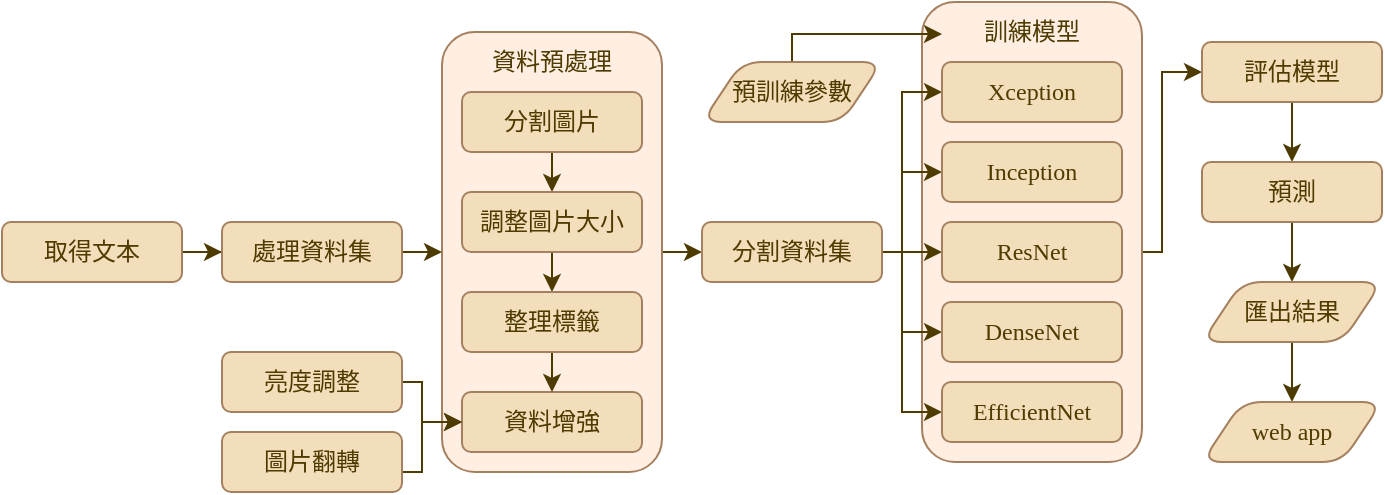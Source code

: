 <mxfile version="21.1.9" type="device">
  <diagram id="0CU--HnUqhjgd1yKcTDB" name="Page-1">
    <mxGraphModel dx="910" dy="477" grid="1" gridSize="10" guides="1" tooltips="1" connect="1" arrows="1" fold="1" page="1" pageScale="1" pageWidth="850" pageHeight="1100" math="0" shadow="0">
      <root>
        <mxCell id="0" />
        <mxCell id="1" parent="0" />
        <mxCell id="WYPl0LrIAMpZlvP1ig6a-48" style="edgeStyle=orthogonalEdgeStyle;rounded=0;orthogonalLoop=1;jettySize=auto;html=1;exitX=1;exitY=0.5;exitDx=0;exitDy=0;entryX=0;entryY=0.5;entryDx=0;entryDy=0;fontFamily=Noto Sans CJK TC Regular;fontColor=#4D3B00;strokeColor=#4D3B00;" parent="1" source="WYPl0LrIAMpZlvP1ig6a-10" target="WYPl0LrIAMpZlvP1ig6a-18" edge="1">
          <mxGeometry relative="1" as="geometry">
            <Array as="points">
              <mxPoint x="620" y="455" />
              <mxPoint x="620" y="365" />
            </Array>
          </mxGeometry>
        </mxCell>
        <mxCell id="WYPl0LrIAMpZlvP1ig6a-10" value="" style="rounded=1;whiteSpace=wrap;html=1;fillColor=#FFEEE1;strokeColor=#A5805F;fontFamily=Noto Sans CJK TC Regular;" parent="1" vertex="1">
          <mxGeometry x="500" y="330" width="110" height="230" as="geometry" />
        </mxCell>
        <mxCell id="WYPl0LrIAMpZlvP1ig6a-39" style="edgeStyle=orthogonalEdgeStyle;rounded=0;orthogonalLoop=1;jettySize=auto;html=1;exitX=1;exitY=0.5;exitDx=0;exitDy=0;entryX=0;entryY=0.5;entryDx=0;entryDy=0;fontFamily=Noto Sans CJK TC Regular;fontColor=#4D3B00;strokeColor=#4D3B00;" parent="1" source="WYPl0LrIAMpZlvP1ig6a-37" target="WYPl0LrIAMpZlvP1ig6a-8" edge="1">
          <mxGeometry relative="1" as="geometry" />
        </mxCell>
        <mxCell id="WYPl0LrIAMpZlvP1ig6a-37" value="" style="rounded=1;whiteSpace=wrap;html=1;fillColor=#FFEEE1;strokeColor=#A5805F;fontFamily=Noto Sans CJK TC Regular;" parent="1" vertex="1">
          <mxGeometry x="260" y="345" width="110" height="220" as="geometry" />
        </mxCell>
        <mxCell id="WYPl0LrIAMpZlvP1ig6a-27" style="edgeStyle=orthogonalEdgeStyle;rounded=0;orthogonalLoop=1;jettySize=auto;html=1;exitX=1;exitY=0.5;exitDx=0;exitDy=0;fontFamily=Noto Sans CJK TC Regular;fontColor=#4D3B00;strokeColor=#4D3B00;" parent="1" source="WYPl0LrIAMpZlvP1ig6a-1" target="WYPl0LrIAMpZlvP1ig6a-9" edge="1">
          <mxGeometry relative="1" as="geometry" />
        </mxCell>
        <mxCell id="WYPl0LrIAMpZlvP1ig6a-1" value="&lt;font color=&quot;#4d3b00&quot;&gt;取得文本&lt;/font&gt;" style="rounded=1;whiteSpace=wrap;html=1;fillColor=#F2DEBA;strokeColor=#A5805F;fontFamily=Noto Sans CJK TC Regular;" parent="1" vertex="1">
          <mxGeometry x="40" y="440" width="90" height="30" as="geometry" />
        </mxCell>
        <mxCell id="WYPl0LrIAMpZlvP1ig6a-32" style="edgeStyle=orthogonalEdgeStyle;rounded=0;orthogonalLoop=1;jettySize=auto;html=1;exitX=0.5;exitY=1;exitDx=0;exitDy=0;entryX=0.5;entryY=0;entryDx=0;entryDy=0;fontFamily=Noto Sans CJK TC Regular;fontColor=#4D3B00;strokeColor=#4D3B00;" parent="1" source="WYPl0LrIAMpZlvP1ig6a-2" target="WYPl0LrIAMpZlvP1ig6a-3" edge="1">
          <mxGeometry relative="1" as="geometry" />
        </mxCell>
        <mxCell id="WYPl0LrIAMpZlvP1ig6a-2" value="&lt;font color=&quot;#4d3b00&quot; data-font-src=&quot;https://fonts.googleapis.com/css?family=Noto+Serif+TC&quot;&gt;分割&lt;/font&gt;&lt;span style=&quot;color: rgb(77, 59, 0);&quot;&gt;圖片&lt;/span&gt;" style="rounded=1;whiteSpace=wrap;html=1;fillColor=#F2DEBA;strokeColor=#A5805F;fontFamily=Noto Sans CJK TC Regular;" parent="1" vertex="1">
          <mxGeometry x="270" y="375" width="90" height="30" as="geometry" />
        </mxCell>
        <mxCell id="WYPl0LrIAMpZlvP1ig6a-33" style="edgeStyle=orthogonalEdgeStyle;rounded=0;orthogonalLoop=1;jettySize=auto;html=1;exitX=0.5;exitY=1;exitDx=0;exitDy=0;entryX=0.5;entryY=0;entryDx=0;entryDy=0;fontFamily=Noto Sans CJK TC Regular;fontColor=#4D3B00;strokeColor=#4D3B00;" parent="1" source="WYPl0LrIAMpZlvP1ig6a-3" target="WYPl0LrIAMpZlvP1ig6a-5" edge="1">
          <mxGeometry relative="1" as="geometry" />
        </mxCell>
        <mxCell id="WYPl0LrIAMpZlvP1ig6a-3" value="&lt;font color=&quot;#4d3b00&quot;&gt;調整圖片大小&lt;/font&gt;" style="rounded=1;whiteSpace=wrap;html=1;fillColor=#F2DEBA;strokeColor=#A5805F;fontFamily=Noto Sans CJK TC Regular;" parent="1" vertex="1">
          <mxGeometry x="270" y="425" width="90" height="30" as="geometry" />
        </mxCell>
        <mxCell id="WYPl0LrIAMpZlvP1ig6a-4" value="&lt;font color=&quot;#4d3b00&quot;&gt;資料增強&lt;/font&gt;" style="rounded=1;whiteSpace=wrap;html=1;fillColor=#F2DEBA;strokeColor=#A5805F;fontFamily=Noto Sans CJK TC Regular;" parent="1" vertex="1">
          <mxGeometry x="270" y="525" width="90" height="30" as="geometry" />
        </mxCell>
        <mxCell id="WYPl0LrIAMpZlvP1ig6a-34" style="edgeStyle=orthogonalEdgeStyle;rounded=0;orthogonalLoop=1;jettySize=auto;html=1;exitX=0.5;exitY=1;exitDx=0;exitDy=0;entryX=0.5;entryY=0;entryDx=0;entryDy=0;fontFamily=Noto Sans CJK TC Regular;fontColor=#4D3B00;strokeColor=#4D3B00;" parent="1" source="WYPl0LrIAMpZlvP1ig6a-5" target="WYPl0LrIAMpZlvP1ig6a-4" edge="1">
          <mxGeometry relative="1" as="geometry" />
        </mxCell>
        <mxCell id="WYPl0LrIAMpZlvP1ig6a-5" value="&lt;font color=&quot;#4d3b00&quot;&gt;整理標籤&lt;/font&gt;" style="rounded=1;whiteSpace=wrap;html=1;fillColor=#F2DEBA;strokeColor=#A5805F;fontFamily=Noto Sans CJK TC Regular;" parent="1" vertex="1">
          <mxGeometry x="270" y="475" width="90" height="30" as="geometry" />
        </mxCell>
        <mxCell id="WYPl0LrIAMpZlvP1ig6a-36" style="edgeStyle=orthogonalEdgeStyle;rounded=0;orthogonalLoop=1;jettySize=auto;html=1;exitX=1;exitY=0.5;exitDx=0;exitDy=0;entryX=0;entryY=0.5;entryDx=0;entryDy=0;fontFamily=Noto Sans CJK TC Regular;fontColor=#4D3B00;strokeColor=#4D3B00;" parent="1" source="WYPl0LrIAMpZlvP1ig6a-6" target="WYPl0LrIAMpZlvP1ig6a-4" edge="1">
          <mxGeometry relative="1" as="geometry">
            <Array as="points">
              <mxPoint x="250" y="565" />
              <mxPoint x="250" y="540" />
            </Array>
          </mxGeometry>
        </mxCell>
        <mxCell id="WYPl0LrIAMpZlvP1ig6a-6" value="&lt;font color=&quot;#4d3b00&quot;&gt;圖片翻轉&lt;/font&gt;" style="rounded=1;whiteSpace=wrap;html=1;fillColor=#F2DEBA;strokeColor=#A5805F;fontFamily=Noto Sans CJK TC Regular;" parent="1" vertex="1">
          <mxGeometry x="150" y="545" width="90" height="30" as="geometry" />
        </mxCell>
        <mxCell id="WYPl0LrIAMpZlvP1ig6a-35" style="edgeStyle=orthogonalEdgeStyle;rounded=0;orthogonalLoop=1;jettySize=auto;html=1;exitX=1;exitY=0.5;exitDx=0;exitDy=0;entryX=0;entryY=0.5;entryDx=0;entryDy=0;fontFamily=Noto Sans CJK TC Regular;fontColor=#4D3B00;strokeColor=#4D3B00;" parent="1" source="WYPl0LrIAMpZlvP1ig6a-7" target="WYPl0LrIAMpZlvP1ig6a-4" edge="1">
          <mxGeometry relative="1" as="geometry">
            <Array as="points">
              <mxPoint x="250" y="520" />
              <mxPoint x="250" y="540" />
            </Array>
          </mxGeometry>
        </mxCell>
        <mxCell id="WYPl0LrIAMpZlvP1ig6a-7" value="&lt;font color=&quot;#4d3b00&quot;&gt;亮度調整&lt;/font&gt;" style="rounded=1;whiteSpace=wrap;html=1;fillColor=#F2DEBA;strokeColor=#A5805F;fontFamily=Noto Sans CJK TC Regular;" parent="1" vertex="1">
          <mxGeometry x="150" y="505" width="90" height="30" as="geometry" />
        </mxCell>
        <mxCell id="WYPl0LrIAMpZlvP1ig6a-41" style="edgeStyle=orthogonalEdgeStyle;rounded=0;orthogonalLoop=1;jettySize=auto;html=1;exitX=1;exitY=0.5;exitDx=0;exitDy=0;entryX=0;entryY=0.5;entryDx=0;entryDy=0;fontFamily=Noto Sans CJK TC Regular;fontColor=#4D3B00;strokeColor=#4D3B00;" parent="1" source="WYPl0LrIAMpZlvP1ig6a-8" target="WYPl0LrIAMpZlvP1ig6a-12" edge="1">
          <mxGeometry relative="1" as="geometry">
            <Array as="points">
              <mxPoint x="490" y="455" />
              <mxPoint x="490" y="375" />
            </Array>
          </mxGeometry>
        </mxCell>
        <mxCell id="WYPl0LrIAMpZlvP1ig6a-42" style="edgeStyle=orthogonalEdgeStyle;rounded=0;orthogonalLoop=1;jettySize=auto;html=1;exitX=1;exitY=0.5;exitDx=0;exitDy=0;entryX=0;entryY=0.5;entryDx=0;entryDy=0;fontFamily=Noto Sans CJK TC Regular;fontColor=#4D3B00;strokeColor=#4D3B00;" parent="1" source="WYPl0LrIAMpZlvP1ig6a-8" target="WYPl0LrIAMpZlvP1ig6a-13" edge="1">
          <mxGeometry relative="1" as="geometry">
            <Array as="points">
              <mxPoint x="490" y="455" />
              <mxPoint x="490" y="415" />
            </Array>
          </mxGeometry>
        </mxCell>
        <mxCell id="WYPl0LrIAMpZlvP1ig6a-44" style="edgeStyle=orthogonalEdgeStyle;rounded=0;orthogonalLoop=1;jettySize=auto;html=1;exitX=1;exitY=0.5;exitDx=0;exitDy=0;fontFamily=Noto Sans CJK TC Regular;fontColor=#4D3B00;strokeColor=#4D3B00;" parent="1" source="WYPl0LrIAMpZlvP1ig6a-8" target="WYPl0LrIAMpZlvP1ig6a-14" edge="1">
          <mxGeometry relative="1" as="geometry">
            <Array as="points">
              <mxPoint x="500" y="455" />
              <mxPoint x="500" y="455" />
            </Array>
          </mxGeometry>
        </mxCell>
        <mxCell id="WYPl0LrIAMpZlvP1ig6a-45" style="edgeStyle=orthogonalEdgeStyle;rounded=0;orthogonalLoop=1;jettySize=auto;html=1;exitX=1;exitY=0.5;exitDx=0;exitDy=0;fontFamily=Noto Sans CJK TC Regular;fontColor=#4D3B00;strokeColor=#4D3B00;entryX=0;entryY=0.5;entryDx=0;entryDy=0;" parent="1" source="WYPl0LrIAMpZlvP1ig6a-8" target="WYPl0LrIAMpZlvP1ig6a-15" edge="1">
          <mxGeometry relative="1" as="geometry">
            <Array as="points">
              <mxPoint x="490" y="455" />
              <mxPoint x="490" y="495" />
            </Array>
          </mxGeometry>
        </mxCell>
        <mxCell id="WYPl0LrIAMpZlvP1ig6a-46" style="edgeStyle=orthogonalEdgeStyle;rounded=0;orthogonalLoop=1;jettySize=auto;html=1;exitX=1;exitY=0.5;exitDx=0;exitDy=0;entryX=0;entryY=0.5;entryDx=0;entryDy=0;fontFamily=Noto Sans CJK TC Regular;fontColor=#4D3B00;strokeColor=#4D3B00;" parent="1" source="WYPl0LrIAMpZlvP1ig6a-8" target="WYPl0LrIAMpZlvP1ig6a-16" edge="1">
          <mxGeometry relative="1" as="geometry">
            <Array as="points">
              <mxPoint x="490" y="455" />
              <mxPoint x="490" y="535" />
            </Array>
          </mxGeometry>
        </mxCell>
        <mxCell id="WYPl0LrIAMpZlvP1ig6a-8" value="&lt;font color=&quot;#4d3b00&quot; data-font-src=&quot;https://fonts.googleapis.com/css?family=Noto+Serif+TC&quot;&gt;分割資料集&lt;/font&gt;" style="rounded=1;whiteSpace=wrap;html=1;fillColor=#F2DEBA;strokeColor=#A5805F;fontFamily=Noto Sans CJK TC Regular;" parent="1" vertex="1">
          <mxGeometry x="390" y="440" width="90" height="30" as="geometry" />
        </mxCell>
        <mxCell id="WYPl0LrIAMpZlvP1ig6a-28" style="edgeStyle=orthogonalEdgeStyle;rounded=0;orthogonalLoop=1;jettySize=auto;html=1;entryX=0;entryY=0.5;entryDx=0;entryDy=0;fontFamily=Noto Sans CJK TC Regular;fontColor=#4D3B00;strokeColor=#4D3B00;" parent="1" source="WYPl0LrIAMpZlvP1ig6a-9" target="WYPl0LrIAMpZlvP1ig6a-37" edge="1">
          <mxGeometry relative="1" as="geometry">
            <Array as="points">
              <mxPoint x="250" y="455" />
              <mxPoint x="250" y="455" />
            </Array>
          </mxGeometry>
        </mxCell>
        <mxCell id="WYPl0LrIAMpZlvP1ig6a-9" value="&lt;font color=&quot;#4d3b00&quot; data-font-src=&quot;https://fonts.googleapis.com/css?family=Noto+Serif+TC&quot;&gt;處理資料集&lt;/font&gt;" style="rounded=1;whiteSpace=wrap;html=1;fillColor=#F2DEBA;strokeColor=#A5805F;fontFamily=Noto Sans CJK TC Regular;" parent="1" vertex="1">
          <mxGeometry x="150" y="440" width="90" height="30" as="geometry" />
        </mxCell>
        <mxCell id="WYPl0LrIAMpZlvP1ig6a-52" style="edgeStyle=orthogonalEdgeStyle;rounded=0;orthogonalLoop=1;jettySize=auto;html=1;fontFamily=Noto Sans CJK TC Regular;fontColor=#4D3B00;strokeColor=#4D3B00;" parent="1" source="EnQqCWFFgUVAQ5eB_DmI-4" target="WYPl0LrIAMpZlvP1ig6a-24" edge="1">
          <mxGeometry relative="1" as="geometry">
            <Array as="points">
              <mxPoint x="435" y="346" />
            </Array>
            <mxPoint x="435" y="360" as="sourcePoint" />
          </mxGeometry>
        </mxCell>
        <mxCell id="WYPl0LrIAMpZlvP1ig6a-12" value="&lt;font color=&quot;#4d3b00&quot; data-font-src=&quot;https://fonts.googleapis.com/css?family=Noto+Serif+TC&quot;&gt;Xception&lt;/font&gt;" style="rounded=1;whiteSpace=wrap;html=1;fillColor=#F2DEBA;strokeColor=#A5805F;fontFamily=Noto Sans CJK TC Regular;" parent="1" vertex="1">
          <mxGeometry x="510" y="360" width="90" height="30" as="geometry" />
        </mxCell>
        <mxCell id="WYPl0LrIAMpZlvP1ig6a-13" value="&lt;font color=&quot;#4d3b00&quot; data-font-src=&quot;https://fonts.googleapis.com/css?family=Noto+Serif+TC&quot;&gt;Inception&lt;/font&gt;" style="rounded=1;whiteSpace=wrap;html=1;fillColor=#F2DEBA;strokeColor=#A5805F;fontFamily=Noto Sans CJK TC Regular;" parent="1" vertex="1">
          <mxGeometry x="510" y="400" width="90" height="30" as="geometry" />
        </mxCell>
        <mxCell id="WYPl0LrIAMpZlvP1ig6a-14" value="&lt;font color=&quot;#4d3b00&quot; data-font-src=&quot;https://fonts.googleapis.com/css?family=Noto+Serif+TC&quot;&gt;ResNet&lt;/font&gt;" style="rounded=1;whiteSpace=wrap;html=1;fillColor=#F2DEBA;strokeColor=#A5805F;fontFamily=Noto Sans CJK TC Regular;" parent="1" vertex="1">
          <mxGeometry x="510" y="440" width="90" height="30" as="geometry" />
        </mxCell>
        <mxCell id="WYPl0LrIAMpZlvP1ig6a-15" value="&lt;font color=&quot;#4d3b00&quot; data-font-src=&quot;https://fonts.googleapis.com/css?family=Noto+Serif+TC&quot;&gt;DenseNet&lt;/font&gt;" style="rounded=1;whiteSpace=wrap;html=1;fillColor=#F2DEBA;strokeColor=#A5805F;fontFamily=Noto Sans CJK TC Regular;" parent="1" vertex="1">
          <mxGeometry x="510" y="480" width="90" height="30" as="geometry" />
        </mxCell>
        <mxCell id="WYPl0LrIAMpZlvP1ig6a-16" value="&lt;font color=&quot;#4d3b00&quot; data-font-src=&quot;https://fonts.googleapis.com/css?family=Noto+Serif+TC&quot;&gt;EfficientNet&lt;/font&gt;" style="rounded=1;whiteSpace=wrap;html=1;fillColor=#F2DEBA;strokeColor=#A5805F;fontFamily=Noto Sans CJK TC Regular;" parent="1" vertex="1">
          <mxGeometry x="510" y="520" width="90" height="30" as="geometry" />
        </mxCell>
        <mxCell id="WYPl0LrIAMpZlvP1ig6a-49" style="edgeStyle=orthogonalEdgeStyle;rounded=0;orthogonalLoop=1;jettySize=auto;html=1;exitX=0.5;exitY=1;exitDx=0;exitDy=0;entryX=0.5;entryY=0;entryDx=0;entryDy=0;fontFamily=Noto Sans CJK TC Regular;fontColor=#4D3B00;strokeColor=#4D3B00;" parent="1" source="WYPl0LrIAMpZlvP1ig6a-18" target="WYPl0LrIAMpZlvP1ig6a-19" edge="1">
          <mxGeometry relative="1" as="geometry" />
        </mxCell>
        <mxCell id="WYPl0LrIAMpZlvP1ig6a-18" value="&lt;font color=&quot;#4d3b00&quot;&gt;評估模型&lt;/font&gt;" style="rounded=1;whiteSpace=wrap;html=1;fillColor=#F2DEBA;strokeColor=#A5805F;fontFamily=Noto Sans CJK TC Regular;" parent="1" vertex="1">
          <mxGeometry x="640" y="350" width="90" height="30" as="geometry" />
        </mxCell>
        <mxCell id="WYPl0LrIAMpZlvP1ig6a-50" style="edgeStyle=orthogonalEdgeStyle;rounded=0;orthogonalLoop=1;jettySize=auto;html=1;exitX=0.5;exitY=1;exitDx=0;exitDy=0;entryX=0.5;entryY=0;entryDx=0;entryDy=0;fontFamily=Noto Sans CJK TC Regular;fontColor=#4D3B00;strokeColor=#4D3B00;" parent="1" source="WYPl0LrIAMpZlvP1ig6a-19" target="EnQqCWFFgUVAQ5eB_DmI-2" edge="1">
          <mxGeometry relative="1" as="geometry">
            <mxPoint x="685" y="470" as="targetPoint" />
          </mxGeometry>
        </mxCell>
        <mxCell id="WYPl0LrIAMpZlvP1ig6a-19" value="&lt;font color=&quot;#4d3b00&quot;&gt;預測&lt;/font&gt;" style="rounded=1;whiteSpace=wrap;html=1;fillColor=#F2DEBA;strokeColor=#A5805F;fontFamily=Noto Sans CJK TC Regular;" parent="1" vertex="1">
          <mxGeometry x="640" y="410" width="90" height="30" as="geometry" />
        </mxCell>
        <mxCell id="WYPl0LrIAMpZlvP1ig6a-51" style="edgeStyle=orthogonalEdgeStyle;rounded=0;orthogonalLoop=1;jettySize=auto;html=1;exitX=0.5;exitY=1;exitDx=0;exitDy=0;entryX=0.5;entryY=0;entryDx=0;entryDy=0;fontFamily=Noto Sans CJK TC Regular;fontColor=#4D3B00;strokeColor=#4D3B00;" parent="1" source="EnQqCWFFgUVAQ5eB_DmI-2" target="EnQqCWFFgUVAQ5eB_DmI-3" edge="1">
          <mxGeometry relative="1" as="geometry">
            <mxPoint x="685" y="500" as="sourcePoint" />
            <mxPoint x="685" y="530" as="targetPoint" />
          </mxGeometry>
        </mxCell>
        <mxCell id="WYPl0LrIAMpZlvP1ig6a-24" value="&lt;font color=&quot;#4d3b00&quot; data-font-src=&quot;https://fonts.googleapis.com/css?family=Noto+Serif+TC&quot;&gt;訓練模型&lt;/font&gt;" style="rounded=1;whiteSpace=wrap;html=1;fillColor=none;strokeColor=none;fontFamily=Noto Sans CJK TC Regular;" parent="1" vertex="1">
          <mxGeometry x="510" y="330" width="90" height="30" as="geometry" />
        </mxCell>
        <mxCell id="WYPl0LrIAMpZlvP1ig6a-38" value="&lt;font color=&quot;#4d3b00&quot;&gt;資料預處理&lt;/font&gt;" style="rounded=1;whiteSpace=wrap;html=1;fillColor=none;strokeColor=none;fontFamily=Noto Sans CJK TC Regular;" parent="1" vertex="1">
          <mxGeometry x="270" y="345" width="90" height="30" as="geometry" />
        </mxCell>
        <mxCell id="EnQqCWFFgUVAQ5eB_DmI-2" value="&lt;font color=&quot;#4d3b00&quot;&gt;匯出結果&lt;/font&gt;" style="shape=parallelogram;perimeter=parallelogramPerimeter;whiteSpace=wrap;html=1;fixedSize=1;fontFamily=Noto Sans CJK TC Regular;fillColor=#F2DEBA;strokeColor=#A5805F;rounded=1;" parent="1" vertex="1">
          <mxGeometry x="640" y="470" width="90" height="30" as="geometry" />
        </mxCell>
        <mxCell id="EnQqCWFFgUVAQ5eB_DmI-3" value="&lt;font color=&quot;#4d3b00&quot;&gt;web app&lt;/font&gt;" style="shape=parallelogram;perimeter=parallelogramPerimeter;whiteSpace=wrap;html=1;fixedSize=1;fontFamily=Noto Sans CJK TC Regular;fillColor=#F2DEBA;strokeColor=#A5805F;rounded=1;" parent="1" vertex="1">
          <mxGeometry x="640" y="530" width="90" height="30" as="geometry" />
        </mxCell>
        <mxCell id="EnQqCWFFgUVAQ5eB_DmI-4" value="&lt;font color=&quot;#4d3b00&quot;&gt;預訓練參數&lt;/font&gt;" style="shape=parallelogram;perimeter=parallelogramPerimeter;whiteSpace=wrap;html=1;fixedSize=1;fontFamily=Noto Sans CJK TC Regular;fillColor=#F2DEBA;strokeColor=#A5805F;rounded=1;" parent="1" vertex="1">
          <mxGeometry x="390" y="360" width="90" height="30" as="geometry" />
        </mxCell>
      </root>
    </mxGraphModel>
  </diagram>
</mxfile>
